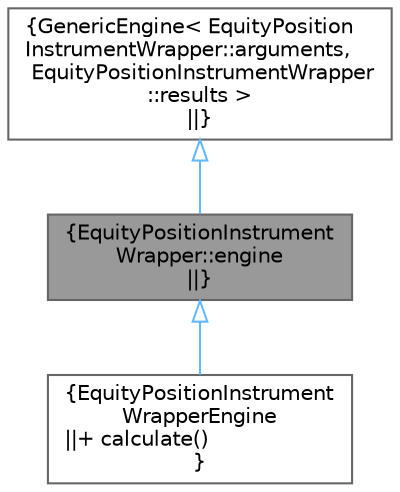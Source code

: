 digraph "EquityPositionInstrumentWrapper::engine"
{
 // INTERACTIVE_SVG=YES
 // LATEX_PDF_SIZE
  bgcolor="transparent";
  edge [fontname=Helvetica,fontsize=10,labelfontname=Helvetica,labelfontsize=10];
  node [fontname=Helvetica,fontsize=10,shape=box,height=0.2,width=0.4];
  Node1 [label="{EquityPositionInstrument\lWrapper::engine\n||}",height=0.2,width=0.4,color="gray40", fillcolor="grey60", style="filled", fontcolor="black",tooltip=" "];
  Node2 -> Node1 [dir="back",color="steelblue1",style="solid",arrowtail="onormal"];
  Node2 [label="{GenericEngine\< EquityPosition\lInstrumentWrapper::arguments,\l EquityPositionInstrumentWrapper\l::results \>\n||}",height=0.2,width=0.4,color="gray40", fillcolor="white", style="filled",tooltip=" "];
  Node1 -> Node3 [dir="back",color="steelblue1",style="solid",arrowtail="onormal"];
  Node3 [label="{EquityPositionInstrument\lWrapperEngine\n||+ calculate()\l}",height=0.2,width=0.4,color="gray40", fillcolor="white", style="filled",URL="$classore_1_1data_1_1_equity_position_instrument_wrapper_engine.html",tooltip=" "];
}
